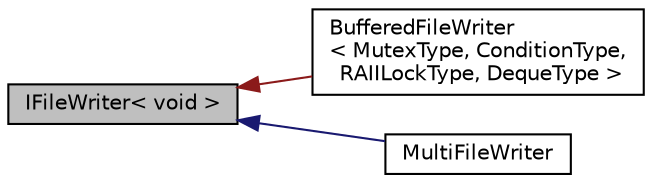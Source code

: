 digraph "IFileWriter&lt; void &gt;"
{
 // LATEX_PDF_SIZE
  edge [fontname="Helvetica",fontsize="10",labelfontname="Helvetica",labelfontsize="10"];
  node [fontname="Helvetica",fontsize="10",shape=record];
  rankdir="LR";
  Node1 [label="IFileWriter\< void \>",height=0.2,width=0.4,color="black", fillcolor="grey75", style="filled", fontcolor="black",tooltip=" "];
  Node1 -> Node2 [dir="back",color="firebrick4",fontsize="10",style="solid",fontname="Helvetica"];
  Node2 [label="BufferedFileWriter\l\< MutexType, ConditionType,\l RAIILockType, DequeType \>",height=0.2,width=0.4,color="black", fillcolor="white", style="filled",URL="$classBufferedFileWriter.html",tooltip=" "];
  Node1 -> Node3 [dir="back",color="midnightblue",fontsize="10",style="solid",fontname="Helvetica"];
  Node3 [label="MultiFileWriter",height=0.2,width=0.4,color="black", fillcolor="white", style="filled",URL="$classMultiFileWriter.html",tooltip=" "];
}
